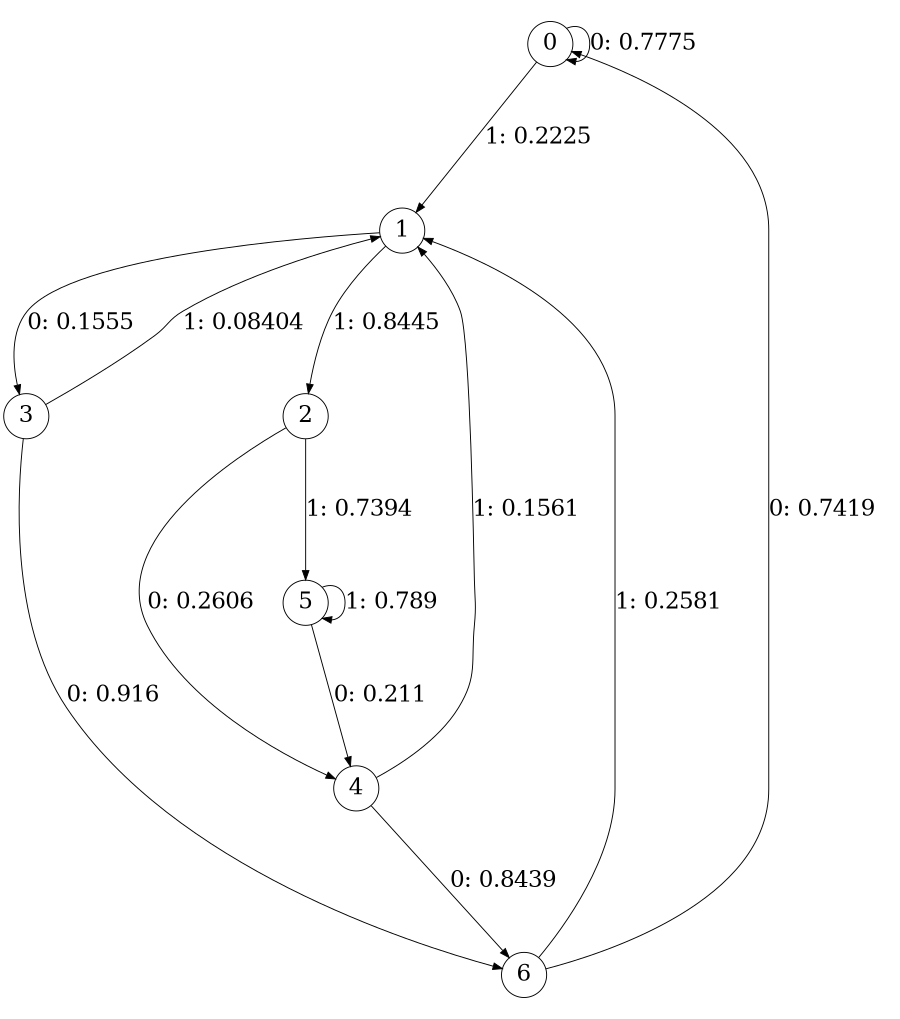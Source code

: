 digraph "ch11faceL5" {
size = "6,8.5";
ratio = "fill";
node [shape = circle];
node [fontsize = 24];
edge [fontsize = 24];
0 -> 0 [label = "0: 0.7775   "];
0 -> 1 [label = "1: 0.2225   "];
1 -> 3 [label = "0: 0.1555   "];
1 -> 2 [label = "1: 0.8445   "];
2 -> 4 [label = "0: 0.2606   "];
2 -> 5 [label = "1: 0.7394   "];
3 -> 6 [label = "0: 0.916    "];
3 -> 1 [label = "1: 0.08404  "];
4 -> 6 [label = "0: 0.8439   "];
4 -> 1 [label = "1: 0.1561   "];
5 -> 4 [label = "0: 0.211    "];
5 -> 5 [label = "1: 0.789    "];
6 -> 0 [label = "0: 0.7419   "];
6 -> 1 [label = "1: 0.2581   "];
}